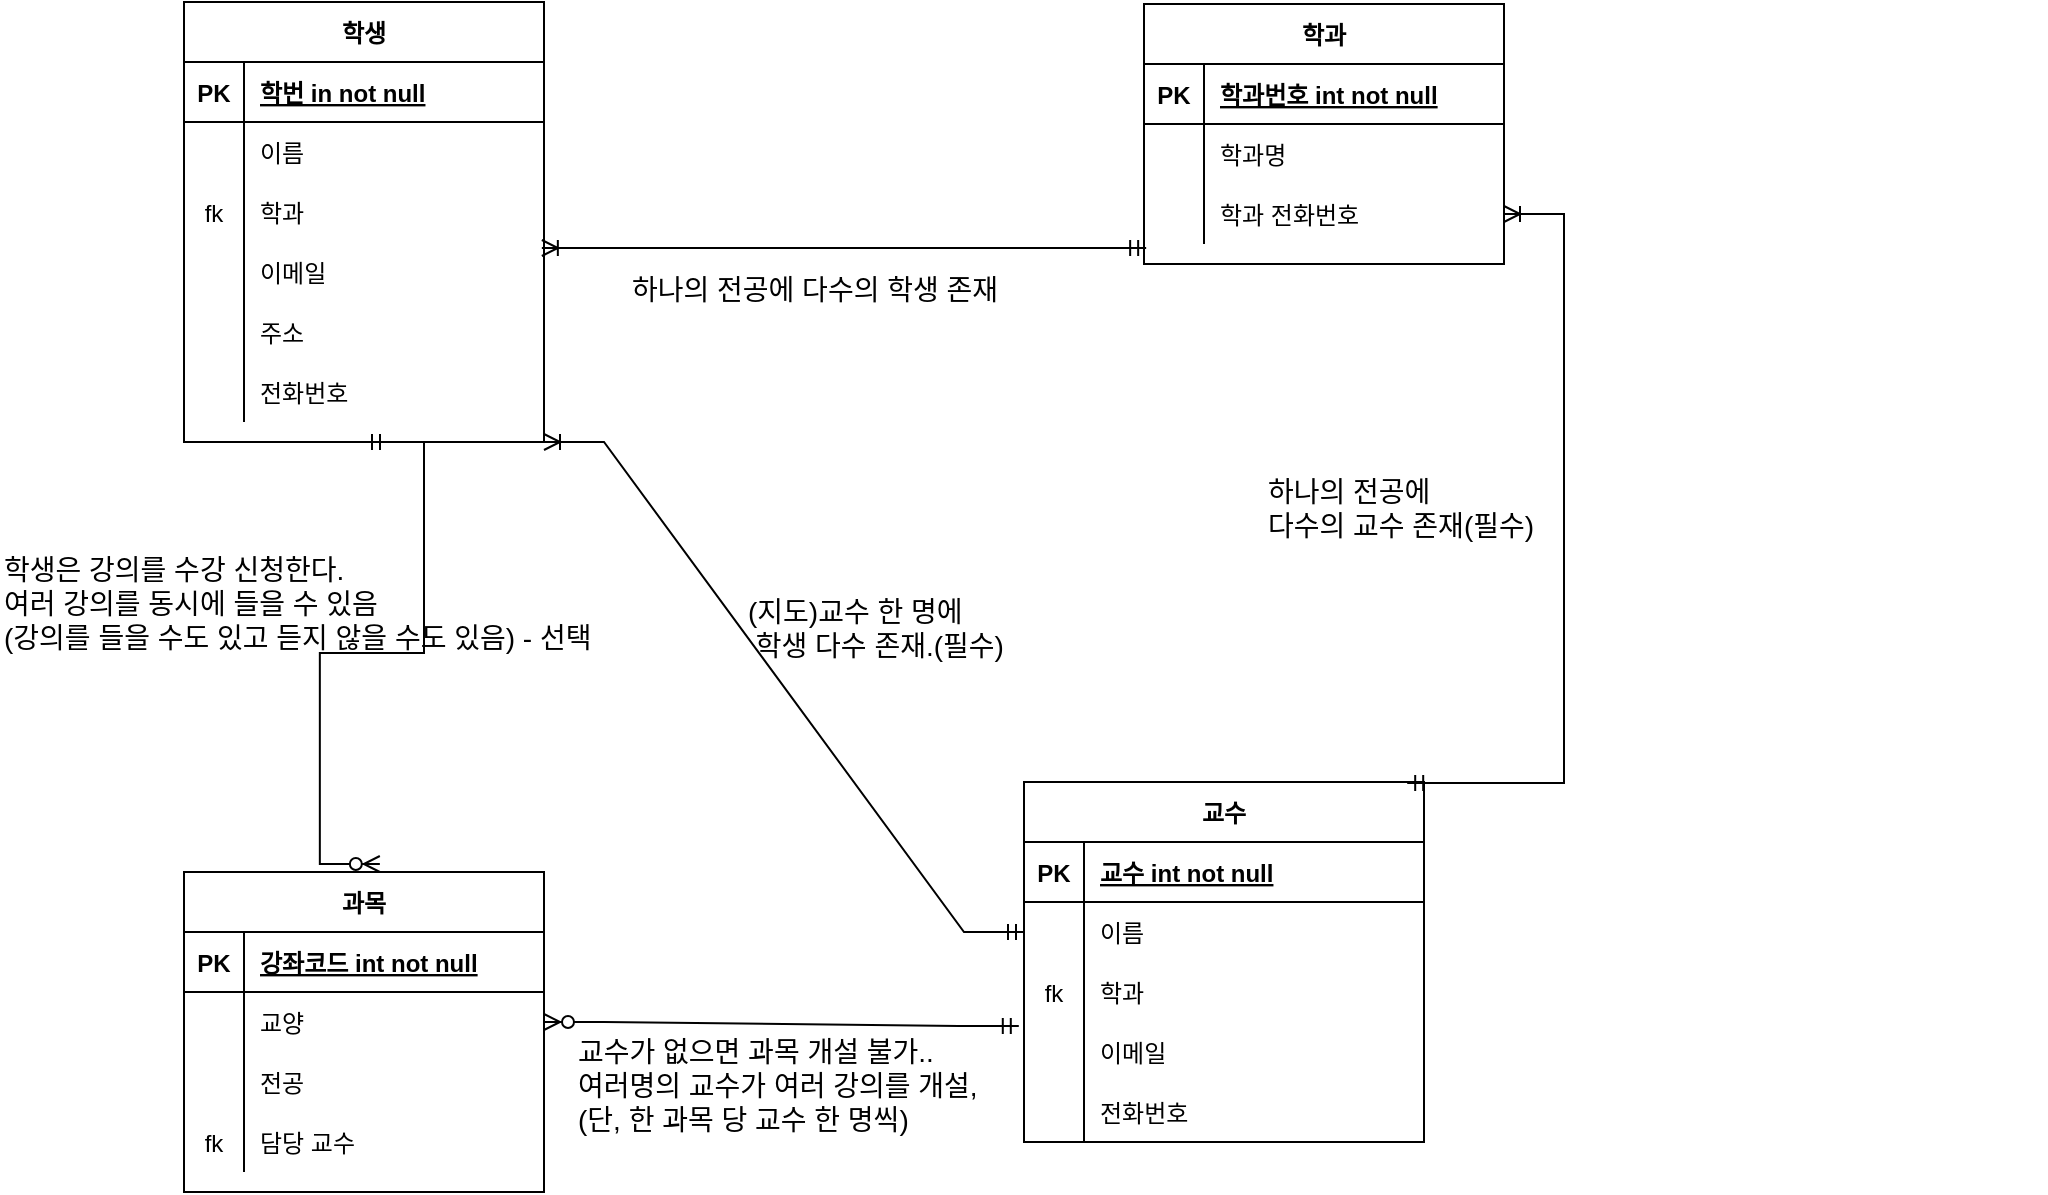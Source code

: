 <mxfile version="20.2.6" type="device"><diagram id="AEJRM6TZM2qfqIROsm7M" name="페이지-1"><mxGraphModel dx="901" dy="653" grid="1" gridSize="10" guides="1" tooltips="1" connect="1" arrows="1" fold="1" page="1" pageScale="1" pageWidth="827" pageHeight="1169" math="0" shadow="0"><root><mxCell id="0"/><mxCell id="1" parent="0"/><mxCell id="sZnhfg5Grw5-Bd8vDVaM-1" value="교수" style="shape=table;startSize=30;container=1;collapsible=1;childLayout=tableLayout;fixedRows=1;rowLines=0;fontStyle=1;align=center;resizeLast=1;" vertex="1" parent="1"><mxGeometry x="520" y="540" width="200" height="180" as="geometry"/></mxCell><mxCell id="sZnhfg5Grw5-Bd8vDVaM-2" value="" style="shape=tableRow;horizontal=0;startSize=0;swimlaneHead=0;swimlaneBody=0;fillColor=none;collapsible=0;dropTarget=0;points=[[0,0.5],[1,0.5]];portConstraint=eastwest;top=0;left=0;right=0;bottom=1;" vertex="1" parent="sZnhfg5Grw5-Bd8vDVaM-1"><mxGeometry y="30" width="200" height="30" as="geometry"/></mxCell><mxCell id="sZnhfg5Grw5-Bd8vDVaM-3" value="PK" style="shape=partialRectangle;connectable=0;fillColor=none;top=0;left=0;bottom=0;right=0;fontStyle=1;overflow=hidden;" vertex="1" parent="sZnhfg5Grw5-Bd8vDVaM-2"><mxGeometry width="30" height="30" as="geometry"><mxRectangle width="30" height="30" as="alternateBounds"/></mxGeometry></mxCell><mxCell id="sZnhfg5Grw5-Bd8vDVaM-4" value="교수 int not null" style="shape=partialRectangle;connectable=0;fillColor=none;top=0;left=0;bottom=0;right=0;align=left;spacingLeft=6;fontStyle=5;overflow=hidden;" vertex="1" parent="sZnhfg5Grw5-Bd8vDVaM-2"><mxGeometry x="30" width="170" height="30" as="geometry"><mxRectangle width="170" height="30" as="alternateBounds"/></mxGeometry></mxCell><mxCell id="sZnhfg5Grw5-Bd8vDVaM-5" value="" style="shape=tableRow;horizontal=0;startSize=0;swimlaneHead=0;swimlaneBody=0;fillColor=none;collapsible=0;dropTarget=0;points=[[0,0.5],[1,0.5]];portConstraint=eastwest;top=0;left=0;right=0;bottom=0;" vertex="1" parent="sZnhfg5Grw5-Bd8vDVaM-1"><mxGeometry y="60" width="200" height="30" as="geometry"/></mxCell><mxCell id="sZnhfg5Grw5-Bd8vDVaM-6" value="" style="shape=partialRectangle;connectable=0;fillColor=none;top=0;left=0;bottom=0;right=0;editable=1;overflow=hidden;" vertex="1" parent="sZnhfg5Grw5-Bd8vDVaM-5"><mxGeometry width="30" height="30" as="geometry"><mxRectangle width="30" height="30" as="alternateBounds"/></mxGeometry></mxCell><mxCell id="sZnhfg5Grw5-Bd8vDVaM-7" value="이름" style="shape=partialRectangle;connectable=0;fillColor=none;top=0;left=0;bottom=0;right=0;align=left;spacingLeft=6;overflow=hidden;" vertex="1" parent="sZnhfg5Grw5-Bd8vDVaM-5"><mxGeometry x="30" width="170" height="30" as="geometry"><mxRectangle width="170" height="30" as="alternateBounds"/></mxGeometry></mxCell><mxCell id="sZnhfg5Grw5-Bd8vDVaM-8" value="" style="shape=tableRow;horizontal=0;startSize=0;swimlaneHead=0;swimlaneBody=0;fillColor=none;collapsible=0;dropTarget=0;points=[[0,0.5],[1,0.5]];portConstraint=eastwest;top=0;left=0;right=0;bottom=0;" vertex="1" parent="sZnhfg5Grw5-Bd8vDVaM-1"><mxGeometry y="90" width="200" height="30" as="geometry"/></mxCell><mxCell id="sZnhfg5Grw5-Bd8vDVaM-9" value="fk" style="shape=partialRectangle;connectable=0;fillColor=none;top=0;left=0;bottom=0;right=0;editable=1;overflow=hidden;" vertex="1" parent="sZnhfg5Grw5-Bd8vDVaM-8"><mxGeometry width="30" height="30" as="geometry"><mxRectangle width="30" height="30" as="alternateBounds"/></mxGeometry></mxCell><mxCell id="sZnhfg5Grw5-Bd8vDVaM-10" value="학과" style="shape=partialRectangle;connectable=0;fillColor=none;top=0;left=0;bottom=0;right=0;align=left;spacingLeft=6;overflow=hidden;" vertex="1" parent="sZnhfg5Grw5-Bd8vDVaM-8"><mxGeometry x="30" width="170" height="30" as="geometry"><mxRectangle width="170" height="30" as="alternateBounds"/></mxGeometry></mxCell><mxCell id="sZnhfg5Grw5-Bd8vDVaM-11" value="" style="shape=tableRow;horizontal=0;startSize=0;swimlaneHead=0;swimlaneBody=0;fillColor=none;collapsible=0;dropTarget=0;points=[[0,0.5],[1,0.5]];portConstraint=eastwest;top=0;left=0;right=0;bottom=0;" vertex="1" parent="sZnhfg5Grw5-Bd8vDVaM-1"><mxGeometry y="120" width="200" height="30" as="geometry"/></mxCell><mxCell id="sZnhfg5Grw5-Bd8vDVaM-12" value="" style="shape=partialRectangle;connectable=0;fillColor=none;top=0;left=0;bottom=0;right=0;editable=1;overflow=hidden;" vertex="1" parent="sZnhfg5Grw5-Bd8vDVaM-11"><mxGeometry width="30" height="30" as="geometry"><mxRectangle width="30" height="30" as="alternateBounds"/></mxGeometry></mxCell><mxCell id="sZnhfg5Grw5-Bd8vDVaM-13" value="이메일" style="shape=partialRectangle;connectable=0;fillColor=none;top=0;left=0;bottom=0;right=0;align=left;spacingLeft=6;overflow=hidden;" vertex="1" parent="sZnhfg5Grw5-Bd8vDVaM-11"><mxGeometry x="30" width="170" height="30" as="geometry"><mxRectangle width="170" height="30" as="alternateBounds"/></mxGeometry></mxCell><mxCell id="sZnhfg5Grw5-Bd8vDVaM-73" style="shape=tableRow;horizontal=0;startSize=0;swimlaneHead=0;swimlaneBody=0;fillColor=none;collapsible=0;dropTarget=0;points=[[0,0.5],[1,0.5]];portConstraint=eastwest;top=0;left=0;right=0;bottom=0;" vertex="1" parent="sZnhfg5Grw5-Bd8vDVaM-1"><mxGeometry y="150" width="200" height="30" as="geometry"/></mxCell><mxCell id="sZnhfg5Grw5-Bd8vDVaM-74" style="shape=partialRectangle;connectable=0;fillColor=none;top=0;left=0;bottom=0;right=0;editable=1;overflow=hidden;" vertex="1" parent="sZnhfg5Grw5-Bd8vDVaM-73"><mxGeometry width="30" height="30" as="geometry"><mxRectangle width="30" height="30" as="alternateBounds"/></mxGeometry></mxCell><mxCell id="sZnhfg5Grw5-Bd8vDVaM-75" value="전화번호" style="shape=partialRectangle;connectable=0;fillColor=none;top=0;left=0;bottom=0;right=0;align=left;spacingLeft=6;overflow=hidden;" vertex="1" parent="sZnhfg5Grw5-Bd8vDVaM-73"><mxGeometry x="30" width="170" height="30" as="geometry"><mxRectangle width="170" height="30" as="alternateBounds"/></mxGeometry></mxCell><mxCell id="sZnhfg5Grw5-Bd8vDVaM-14" value="학생" style="shape=table;startSize=30;container=1;collapsible=1;childLayout=tableLayout;fixedRows=1;rowLines=0;fontStyle=1;align=center;resizeLast=1;" vertex="1" parent="1"><mxGeometry x="100" y="150" width="180" height="220" as="geometry"/></mxCell><mxCell id="sZnhfg5Grw5-Bd8vDVaM-15" value="" style="shape=tableRow;horizontal=0;startSize=0;swimlaneHead=0;swimlaneBody=0;fillColor=none;collapsible=0;dropTarget=0;points=[[0,0.5],[1,0.5]];portConstraint=eastwest;top=0;left=0;right=0;bottom=1;" vertex="1" parent="sZnhfg5Grw5-Bd8vDVaM-14"><mxGeometry y="30" width="180" height="30" as="geometry"/></mxCell><mxCell id="sZnhfg5Grw5-Bd8vDVaM-16" value="PK" style="shape=partialRectangle;connectable=0;fillColor=none;top=0;left=0;bottom=0;right=0;fontStyle=1;overflow=hidden;" vertex="1" parent="sZnhfg5Grw5-Bd8vDVaM-15"><mxGeometry width="30" height="30" as="geometry"><mxRectangle width="30" height="30" as="alternateBounds"/></mxGeometry></mxCell><mxCell id="sZnhfg5Grw5-Bd8vDVaM-17" value="학번 in not null" style="shape=partialRectangle;connectable=0;fillColor=none;top=0;left=0;bottom=0;right=0;align=left;spacingLeft=6;fontStyle=5;overflow=hidden;" vertex="1" parent="sZnhfg5Grw5-Bd8vDVaM-15"><mxGeometry x="30" width="150" height="30" as="geometry"><mxRectangle width="150" height="30" as="alternateBounds"/></mxGeometry></mxCell><mxCell id="sZnhfg5Grw5-Bd8vDVaM-21" value="" style="shape=tableRow;horizontal=0;startSize=0;swimlaneHead=0;swimlaneBody=0;fillColor=none;collapsible=0;dropTarget=0;points=[[0,0.5],[1,0.5]];portConstraint=eastwest;top=0;left=0;right=0;bottom=0;" vertex="1" parent="sZnhfg5Grw5-Bd8vDVaM-14"><mxGeometry y="60" width="180" height="30" as="geometry"/></mxCell><mxCell id="sZnhfg5Grw5-Bd8vDVaM-22" value="" style="shape=partialRectangle;connectable=0;fillColor=none;top=0;left=0;bottom=0;right=0;editable=1;overflow=hidden;" vertex="1" parent="sZnhfg5Grw5-Bd8vDVaM-21"><mxGeometry width="30" height="30" as="geometry"><mxRectangle width="30" height="30" as="alternateBounds"/></mxGeometry></mxCell><mxCell id="sZnhfg5Grw5-Bd8vDVaM-23" value="이름   " style="shape=partialRectangle;connectable=0;fillColor=none;top=0;left=0;bottom=0;right=0;align=left;spacingLeft=6;overflow=hidden;" vertex="1" parent="sZnhfg5Grw5-Bd8vDVaM-21"><mxGeometry x="30" width="150" height="30" as="geometry"><mxRectangle width="150" height="30" as="alternateBounds"/></mxGeometry></mxCell><mxCell id="sZnhfg5Grw5-Bd8vDVaM-61" style="shape=tableRow;horizontal=0;startSize=0;swimlaneHead=0;swimlaneBody=0;fillColor=none;collapsible=0;dropTarget=0;points=[[0,0.5],[1,0.5]];portConstraint=eastwest;top=0;left=0;right=0;bottom=0;" vertex="1" parent="sZnhfg5Grw5-Bd8vDVaM-14"><mxGeometry y="90" width="180" height="30" as="geometry"/></mxCell><mxCell id="sZnhfg5Grw5-Bd8vDVaM-62" value="fk" style="shape=partialRectangle;connectable=0;fillColor=none;top=0;left=0;bottom=0;right=0;editable=1;overflow=hidden;" vertex="1" parent="sZnhfg5Grw5-Bd8vDVaM-61"><mxGeometry width="30" height="30" as="geometry"><mxRectangle width="30" height="30" as="alternateBounds"/></mxGeometry></mxCell><mxCell id="sZnhfg5Grw5-Bd8vDVaM-63" value="학과" style="shape=partialRectangle;connectable=0;fillColor=none;top=0;left=0;bottom=0;right=0;align=left;spacingLeft=6;overflow=hidden;" vertex="1" parent="sZnhfg5Grw5-Bd8vDVaM-61"><mxGeometry x="30" width="150" height="30" as="geometry"><mxRectangle width="150" height="30" as="alternateBounds"/></mxGeometry></mxCell><mxCell id="sZnhfg5Grw5-Bd8vDVaM-58" style="shape=tableRow;horizontal=0;startSize=0;swimlaneHead=0;swimlaneBody=0;fillColor=none;collapsible=0;dropTarget=0;points=[[0,0.5],[1,0.5]];portConstraint=eastwest;top=0;left=0;right=0;bottom=0;" vertex="1" parent="sZnhfg5Grw5-Bd8vDVaM-14"><mxGeometry y="120" width="180" height="30" as="geometry"/></mxCell><mxCell id="sZnhfg5Grw5-Bd8vDVaM-59" style="shape=partialRectangle;connectable=0;fillColor=none;top=0;left=0;bottom=0;right=0;editable=1;overflow=hidden;" vertex="1" parent="sZnhfg5Grw5-Bd8vDVaM-58"><mxGeometry width="30" height="30" as="geometry"><mxRectangle width="30" height="30" as="alternateBounds"/></mxGeometry></mxCell><mxCell id="sZnhfg5Grw5-Bd8vDVaM-60" value="이메일" style="shape=partialRectangle;connectable=0;fillColor=none;top=0;left=0;bottom=0;right=0;align=left;spacingLeft=6;overflow=hidden;" vertex="1" parent="sZnhfg5Grw5-Bd8vDVaM-58"><mxGeometry x="30" width="150" height="30" as="geometry"><mxRectangle width="150" height="30" as="alternateBounds"/></mxGeometry></mxCell><mxCell id="sZnhfg5Grw5-Bd8vDVaM-55" style="shape=tableRow;horizontal=0;startSize=0;swimlaneHead=0;swimlaneBody=0;fillColor=none;collapsible=0;dropTarget=0;points=[[0,0.5],[1,0.5]];portConstraint=eastwest;top=0;left=0;right=0;bottom=0;" vertex="1" parent="sZnhfg5Grw5-Bd8vDVaM-14"><mxGeometry y="150" width="180" height="30" as="geometry"/></mxCell><mxCell id="sZnhfg5Grw5-Bd8vDVaM-56" style="shape=partialRectangle;connectable=0;fillColor=none;top=0;left=0;bottom=0;right=0;editable=1;overflow=hidden;" vertex="1" parent="sZnhfg5Grw5-Bd8vDVaM-55"><mxGeometry width="30" height="30" as="geometry"><mxRectangle width="30" height="30" as="alternateBounds"/></mxGeometry></mxCell><mxCell id="sZnhfg5Grw5-Bd8vDVaM-57" value="주소" style="shape=partialRectangle;connectable=0;fillColor=none;top=0;left=0;bottom=0;right=0;align=left;spacingLeft=6;overflow=hidden;" vertex="1" parent="sZnhfg5Grw5-Bd8vDVaM-55"><mxGeometry x="30" width="150" height="30" as="geometry"><mxRectangle width="150" height="30" as="alternateBounds"/></mxGeometry></mxCell><mxCell id="sZnhfg5Grw5-Bd8vDVaM-67" style="shape=tableRow;horizontal=0;startSize=0;swimlaneHead=0;swimlaneBody=0;fillColor=none;collapsible=0;dropTarget=0;points=[[0,0.5],[1,0.5]];portConstraint=eastwest;top=0;left=0;right=0;bottom=0;" vertex="1" parent="sZnhfg5Grw5-Bd8vDVaM-14"><mxGeometry y="180" width="180" height="30" as="geometry"/></mxCell><mxCell id="sZnhfg5Grw5-Bd8vDVaM-68" style="shape=partialRectangle;connectable=0;fillColor=none;top=0;left=0;bottom=0;right=0;editable=1;overflow=hidden;" vertex="1" parent="sZnhfg5Grw5-Bd8vDVaM-67"><mxGeometry width="30" height="30" as="geometry"><mxRectangle width="30" height="30" as="alternateBounds"/></mxGeometry></mxCell><mxCell id="sZnhfg5Grw5-Bd8vDVaM-69" value="전화번호" style="shape=partialRectangle;connectable=0;fillColor=none;top=0;left=0;bottom=0;right=0;align=left;spacingLeft=6;overflow=hidden;" vertex="1" parent="sZnhfg5Grw5-Bd8vDVaM-67"><mxGeometry x="30" width="150" height="30" as="geometry"><mxRectangle width="150" height="30" as="alternateBounds"/></mxGeometry></mxCell><mxCell id="sZnhfg5Grw5-Bd8vDVaM-27" value="과목" style="shape=table;startSize=30;container=1;collapsible=1;childLayout=tableLayout;fixedRows=1;rowLines=0;fontStyle=1;align=center;resizeLast=1;" vertex="1" parent="1"><mxGeometry x="100" y="585" width="180" height="160" as="geometry"/></mxCell><mxCell id="sZnhfg5Grw5-Bd8vDVaM-28" value="" style="shape=tableRow;horizontal=0;startSize=0;swimlaneHead=0;swimlaneBody=0;fillColor=none;collapsible=0;dropTarget=0;points=[[0,0.5],[1,0.5]];portConstraint=eastwest;top=0;left=0;right=0;bottom=1;" vertex="1" parent="sZnhfg5Grw5-Bd8vDVaM-27"><mxGeometry y="30" width="180" height="30" as="geometry"/></mxCell><mxCell id="sZnhfg5Grw5-Bd8vDVaM-29" value="PK" style="shape=partialRectangle;connectable=0;fillColor=none;top=0;left=0;bottom=0;right=0;fontStyle=1;overflow=hidden;" vertex="1" parent="sZnhfg5Grw5-Bd8vDVaM-28"><mxGeometry width="30" height="30" as="geometry"><mxRectangle width="30" height="30" as="alternateBounds"/></mxGeometry></mxCell><mxCell id="sZnhfg5Grw5-Bd8vDVaM-30" value="강좌코드 int not null" style="shape=partialRectangle;connectable=0;fillColor=none;top=0;left=0;bottom=0;right=0;align=left;spacingLeft=6;fontStyle=5;overflow=hidden;" vertex="1" parent="sZnhfg5Grw5-Bd8vDVaM-28"><mxGeometry x="30" width="150" height="30" as="geometry"><mxRectangle width="150" height="30" as="alternateBounds"/></mxGeometry></mxCell><mxCell id="sZnhfg5Grw5-Bd8vDVaM-31" value="" style="shape=tableRow;horizontal=0;startSize=0;swimlaneHead=0;swimlaneBody=0;fillColor=none;collapsible=0;dropTarget=0;points=[[0,0.5],[1,0.5]];portConstraint=eastwest;top=0;left=0;right=0;bottom=0;" vertex="1" parent="sZnhfg5Grw5-Bd8vDVaM-27"><mxGeometry y="60" width="180" height="30" as="geometry"/></mxCell><mxCell id="sZnhfg5Grw5-Bd8vDVaM-32" value="" style="shape=partialRectangle;connectable=0;fillColor=none;top=0;left=0;bottom=0;right=0;editable=1;overflow=hidden;" vertex="1" parent="sZnhfg5Grw5-Bd8vDVaM-31"><mxGeometry width="30" height="30" as="geometry"><mxRectangle width="30" height="30" as="alternateBounds"/></mxGeometry></mxCell><mxCell id="sZnhfg5Grw5-Bd8vDVaM-33" value="교양" style="shape=partialRectangle;connectable=0;fillColor=none;top=0;left=0;bottom=0;right=0;align=left;spacingLeft=6;overflow=hidden;" vertex="1" parent="sZnhfg5Grw5-Bd8vDVaM-31"><mxGeometry x="30" width="150" height="30" as="geometry"><mxRectangle width="150" height="30" as="alternateBounds"/></mxGeometry></mxCell><mxCell id="sZnhfg5Grw5-Bd8vDVaM-34" value="" style="shape=tableRow;horizontal=0;startSize=0;swimlaneHead=0;swimlaneBody=0;fillColor=none;collapsible=0;dropTarget=0;points=[[0,0.5],[1,0.5]];portConstraint=eastwest;top=0;left=0;right=0;bottom=0;" vertex="1" parent="sZnhfg5Grw5-Bd8vDVaM-27"><mxGeometry y="90" width="180" height="30" as="geometry"/></mxCell><mxCell id="sZnhfg5Grw5-Bd8vDVaM-35" value="" style="shape=partialRectangle;connectable=0;fillColor=none;top=0;left=0;bottom=0;right=0;editable=1;overflow=hidden;" vertex="1" parent="sZnhfg5Grw5-Bd8vDVaM-34"><mxGeometry width="30" height="30" as="geometry"><mxRectangle width="30" height="30" as="alternateBounds"/></mxGeometry></mxCell><mxCell id="sZnhfg5Grw5-Bd8vDVaM-36" value="전공" style="shape=partialRectangle;connectable=0;fillColor=none;top=0;left=0;bottom=0;right=0;align=left;spacingLeft=6;overflow=hidden;" vertex="1" parent="sZnhfg5Grw5-Bd8vDVaM-34"><mxGeometry x="30" width="150" height="30" as="geometry"><mxRectangle width="150" height="30" as="alternateBounds"/></mxGeometry></mxCell><mxCell id="sZnhfg5Grw5-Bd8vDVaM-82" style="shape=tableRow;horizontal=0;startSize=0;swimlaneHead=0;swimlaneBody=0;fillColor=none;collapsible=0;dropTarget=0;points=[[0,0.5],[1,0.5]];portConstraint=eastwest;top=0;left=0;right=0;bottom=0;" vertex="1" parent="sZnhfg5Grw5-Bd8vDVaM-27"><mxGeometry y="120" width="180" height="30" as="geometry"/></mxCell><mxCell id="sZnhfg5Grw5-Bd8vDVaM-83" value="fk" style="shape=partialRectangle;connectable=0;fillColor=none;top=0;left=0;bottom=0;right=0;editable=1;overflow=hidden;" vertex="1" parent="sZnhfg5Grw5-Bd8vDVaM-82"><mxGeometry width="30" height="30" as="geometry"><mxRectangle width="30" height="30" as="alternateBounds"/></mxGeometry></mxCell><mxCell id="sZnhfg5Grw5-Bd8vDVaM-84" value="담당 교수" style="shape=partialRectangle;connectable=0;fillColor=none;top=0;left=0;bottom=0;right=0;align=left;spacingLeft=6;overflow=hidden;" vertex="1" parent="sZnhfg5Grw5-Bd8vDVaM-82"><mxGeometry x="30" width="150" height="30" as="geometry"><mxRectangle width="150" height="30" as="alternateBounds"/></mxGeometry></mxCell><mxCell id="sZnhfg5Grw5-Bd8vDVaM-41" value="학과" style="shape=table;startSize=30;container=1;collapsible=1;childLayout=tableLayout;fixedRows=1;rowLines=0;fontStyle=1;align=center;resizeLast=1;" vertex="1" parent="1"><mxGeometry x="580" y="151" width="180" height="130" as="geometry"/></mxCell><mxCell id="sZnhfg5Grw5-Bd8vDVaM-42" value="" style="shape=tableRow;horizontal=0;startSize=0;swimlaneHead=0;swimlaneBody=0;fillColor=none;collapsible=0;dropTarget=0;points=[[0,0.5],[1,0.5]];portConstraint=eastwest;top=0;left=0;right=0;bottom=1;" vertex="1" parent="sZnhfg5Grw5-Bd8vDVaM-41"><mxGeometry y="30" width="180" height="30" as="geometry"/></mxCell><mxCell id="sZnhfg5Grw5-Bd8vDVaM-43" value="PK" style="shape=partialRectangle;connectable=0;fillColor=none;top=0;left=0;bottom=0;right=0;fontStyle=1;overflow=hidden;" vertex="1" parent="sZnhfg5Grw5-Bd8vDVaM-42"><mxGeometry width="30" height="30" as="geometry"><mxRectangle width="30" height="30" as="alternateBounds"/></mxGeometry></mxCell><mxCell id="sZnhfg5Grw5-Bd8vDVaM-44" value="학과번호 int not null" style="shape=partialRectangle;connectable=0;fillColor=none;top=0;left=0;bottom=0;right=0;align=left;spacingLeft=6;fontStyle=5;overflow=hidden;" vertex="1" parent="sZnhfg5Grw5-Bd8vDVaM-42"><mxGeometry x="30" width="150" height="30" as="geometry"><mxRectangle width="150" height="30" as="alternateBounds"/></mxGeometry></mxCell><mxCell id="sZnhfg5Grw5-Bd8vDVaM-45" value="" style="shape=tableRow;horizontal=0;startSize=0;swimlaneHead=0;swimlaneBody=0;fillColor=none;collapsible=0;dropTarget=0;points=[[0,0.5],[1,0.5]];portConstraint=eastwest;top=0;left=0;right=0;bottom=0;" vertex="1" parent="sZnhfg5Grw5-Bd8vDVaM-41"><mxGeometry y="60" width="180" height="30" as="geometry"/></mxCell><mxCell id="sZnhfg5Grw5-Bd8vDVaM-46" value="" style="shape=partialRectangle;connectable=0;fillColor=none;top=0;left=0;bottom=0;right=0;editable=1;overflow=hidden;" vertex="1" parent="sZnhfg5Grw5-Bd8vDVaM-45"><mxGeometry width="30" height="30" as="geometry"><mxRectangle width="30" height="30" as="alternateBounds"/></mxGeometry></mxCell><mxCell id="sZnhfg5Grw5-Bd8vDVaM-47" value="학과명" style="shape=partialRectangle;connectable=0;fillColor=none;top=0;left=0;bottom=0;right=0;align=left;spacingLeft=6;overflow=hidden;" vertex="1" parent="sZnhfg5Grw5-Bd8vDVaM-45"><mxGeometry x="30" width="150" height="30" as="geometry"><mxRectangle width="150" height="30" as="alternateBounds"/></mxGeometry></mxCell><mxCell id="sZnhfg5Grw5-Bd8vDVaM-48" value="" style="shape=tableRow;horizontal=0;startSize=0;swimlaneHead=0;swimlaneBody=0;fillColor=none;collapsible=0;dropTarget=0;points=[[0,0.5],[1,0.5]];portConstraint=eastwest;top=0;left=0;right=0;bottom=0;" vertex="1" parent="sZnhfg5Grw5-Bd8vDVaM-41"><mxGeometry y="90" width="180" height="30" as="geometry"/></mxCell><mxCell id="sZnhfg5Grw5-Bd8vDVaM-49" value="" style="shape=partialRectangle;connectable=0;fillColor=none;top=0;left=0;bottom=0;right=0;editable=1;overflow=hidden;" vertex="1" parent="sZnhfg5Grw5-Bd8vDVaM-48"><mxGeometry width="30" height="30" as="geometry"><mxRectangle width="30" height="30" as="alternateBounds"/></mxGeometry></mxCell><mxCell id="sZnhfg5Grw5-Bd8vDVaM-50" value="학과 전화번호" style="shape=partialRectangle;connectable=0;fillColor=none;top=0;left=0;bottom=0;right=0;align=left;spacingLeft=6;overflow=hidden;" vertex="1" parent="sZnhfg5Grw5-Bd8vDVaM-48"><mxGeometry x="30" width="150" height="30" as="geometry"><mxRectangle width="150" height="30" as="alternateBounds"/></mxGeometry></mxCell><mxCell id="sZnhfg5Grw5-Bd8vDVaM-76" value="" style="edgeStyle=entityRelationEdgeStyle;fontSize=12;html=1;endArrow=ERzeroToMany;startArrow=ERmandOne;rounded=0;entryX=0.544;entryY=-0.025;entryDx=0;entryDy=0;entryPerimeter=0;exitX=0.5;exitY=1;exitDx=0;exitDy=0;" edge="1" parent="1" source="sZnhfg5Grw5-Bd8vDVaM-14" target="sZnhfg5Grw5-Bd8vDVaM-27"><mxGeometry width="100" height="100" relative="1" as="geometry"><mxPoint x="180" y="410" as="sourcePoint"/><mxPoint x="240" y="510" as="targetPoint"/></mxGeometry></mxCell><mxCell id="sZnhfg5Grw5-Bd8vDVaM-77" value="학생은 강의를 수강 신청한다.&lt;br style=&quot;font-size: 14px;&quot;&gt;여러 강의를 동시에 들을 수 있음&lt;br&gt;(강의를 들을 수도 있고 듣지 않을 수도 있음) - 선택" style="text;whiteSpace=wrap;html=1;fontSize=14;" vertex="1" parent="1"><mxGeometry x="8" y="419" width="391" height="40" as="geometry"/></mxCell><mxCell id="sZnhfg5Grw5-Bd8vDVaM-78" value="" style="edgeStyle=entityRelationEdgeStyle;fontSize=12;html=1;endArrow=ERoneToMany;startArrow=ERmandOne;rounded=0;entryX=0.994;entryY=0.1;entryDx=0;entryDy=0;entryPerimeter=0;exitX=0.006;exitY=1.067;exitDx=0;exitDy=0;exitPerimeter=0;" edge="1" parent="1" source="sZnhfg5Grw5-Bd8vDVaM-48" target="sZnhfg5Grw5-Bd8vDVaM-58"><mxGeometry width="100" height="100" relative="1" as="geometry"><mxPoint x="490" y="350" as="sourcePoint"/><mxPoint x="410" y="420" as="targetPoint"/></mxGeometry></mxCell><mxCell id="sZnhfg5Grw5-Bd8vDVaM-79" value="하나의 전공에 다수의 학생 존재" style="text;whiteSpace=wrap;html=1;fontSize=14;" vertex="1" parent="1"><mxGeometry x="322" y="279" width="391" height="40" as="geometry"/></mxCell><mxCell id="sZnhfg5Grw5-Bd8vDVaM-81" value="교수가 없으면 과목 개설 불가..&lt;br style=&quot;font-size: 14px;&quot;&gt;여러명의 교수가&amp;nbsp;여러 강의를 개설,&lt;br style=&quot;font-size: 14px;&quot;&gt;(단, 한 과목 당 교수 한 명씩)&amp;nbsp;" style="text;whiteSpace=wrap;html=1;fontSize=14;" vertex="1" parent="1"><mxGeometry x="295" y="660" width="391" height="40" as="geometry"/></mxCell><mxCell id="sZnhfg5Grw5-Bd8vDVaM-85" value="" style="edgeStyle=entityRelationEdgeStyle;fontSize=12;html=1;endArrow=ERoneToMany;startArrow=ERmandOne;rounded=0;exitX=0.958;exitY=0.003;exitDx=0;exitDy=0;exitPerimeter=0;" edge="1" parent="1" source="sZnhfg5Grw5-Bd8vDVaM-1" target="sZnhfg5Grw5-Bd8vDVaM-48"><mxGeometry width="100" height="100" relative="1" as="geometry"><mxPoint x="610" y="540" as="sourcePoint"/><mxPoint x="670" y="380" as="targetPoint"/></mxGeometry></mxCell><mxCell id="sZnhfg5Grw5-Bd8vDVaM-86" value="하나의 전공에&lt;br&gt;다수의 교수 존재(필수)" style="text;whiteSpace=wrap;html=1;fontSize=14;" vertex="1" parent="1"><mxGeometry x="640" y="380" width="391" height="40" as="geometry"/></mxCell><mxCell id="sZnhfg5Grw5-Bd8vDVaM-87" value="" style="edgeStyle=entityRelationEdgeStyle;fontSize=12;html=1;endArrow=ERoneToMany;startArrow=ERmandOne;rounded=0;entryX=1;entryY=1;entryDx=0;entryDy=0;exitX=0;exitY=0.5;exitDx=0;exitDy=0;" edge="1" parent="1" source="sZnhfg5Grw5-Bd8vDVaM-5" target="sZnhfg5Grw5-Bd8vDVaM-14"><mxGeometry width="100" height="100" relative="1" as="geometry"><mxPoint x="370" y="510" as="sourcePoint"/><mxPoint x="420" y="400" as="targetPoint"/></mxGeometry></mxCell><mxCell id="sZnhfg5Grw5-Bd8vDVaM-88" value="(지도)교수 한 명에&lt;br&gt;&amp;nbsp;학생 다수 존재.(필수)" style="text;whiteSpace=wrap;html=1;fontSize=14;" vertex="1" parent="1"><mxGeometry x="380" y="440" width="391" height="40" as="geometry"/></mxCell><mxCell id="sZnhfg5Grw5-Bd8vDVaM-90" value="" style="edgeStyle=entityRelationEdgeStyle;fontSize=12;html=1;endArrow=ERzeroToMany;startArrow=ERmandOne;rounded=0;entryX=1;entryY=0.5;entryDx=0;entryDy=0;exitX=-0.013;exitY=1.067;exitDx=0;exitDy=0;exitPerimeter=0;" edge="1" parent="1" source="sZnhfg5Grw5-Bd8vDVaM-8" target="sZnhfg5Grw5-Bd8vDVaM-31"><mxGeometry width="100" height="100" relative="1" as="geometry"><mxPoint x="445" y="660" as="sourcePoint"/><mxPoint x="340" y="630" as="targetPoint"/></mxGeometry></mxCell></root></mxGraphModel></diagram></mxfile>